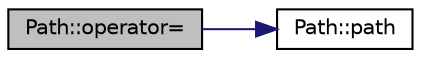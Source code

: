 digraph "Path::operator="
{
 // LATEX_PDF_SIZE
  edge [fontname="Helvetica",fontsize="10",labelfontname="Helvetica",labelfontsize="10"];
  node [fontname="Helvetica",fontsize="10",shape=record];
  rankdir="LR";
  Node1 [label="Path::operator=",height=0.2,width=0.4,color="black", fillcolor="grey75", style="filled", fontcolor="black",tooltip=" "];
  Node1 -> Node2 [color="midnightblue",fontsize="10",style="solid",fontname="Helvetica"];
  Node2 [label="Path::path",height=0.2,width=0.4,color="black", fillcolor="white", style="filled",URL="$class_path.html#a7797092ad2d61166d4adcecff31e34bb",tooltip=" "];
}
